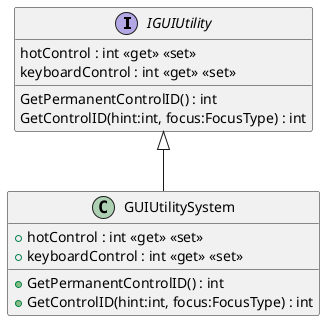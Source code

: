 @startuml
interface IGUIUtility {
    GetPermanentControlID() : int
    hotControl : int <<get>> <<set>>
    keyboardControl : int <<get>> <<set>>
    GetControlID(hint:int, focus:FocusType) : int
}
class GUIUtilitySystem {
    + GetPermanentControlID() : int
    + hotControl : int <<get>> <<set>>
    + keyboardControl : int <<get>> <<set>>
    + GetControlID(hint:int, focus:FocusType) : int
}
IGUIUtility <|-- GUIUtilitySystem
@enduml
